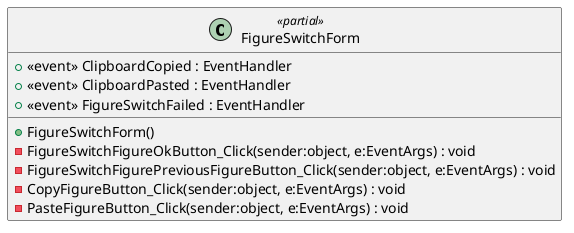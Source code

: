 @startuml
class FigureSwitchForm <<partial>> {
    +  <<event>> ClipboardCopied : EventHandler 
    +  <<event>> ClipboardPasted : EventHandler 
    +  <<event>> FigureSwitchFailed : EventHandler 
    + FigureSwitchForm()
    - FigureSwitchFigureOkButton_Click(sender:object, e:EventArgs) : void
    - FigureSwitchFigurePreviousFigureButton_Click(sender:object, e:EventArgs) : void
    - CopyFigureButton_Click(sender:object, e:EventArgs) : void
    - PasteFigureButton_Click(sender:object, e:EventArgs) : void
}
@enduml
